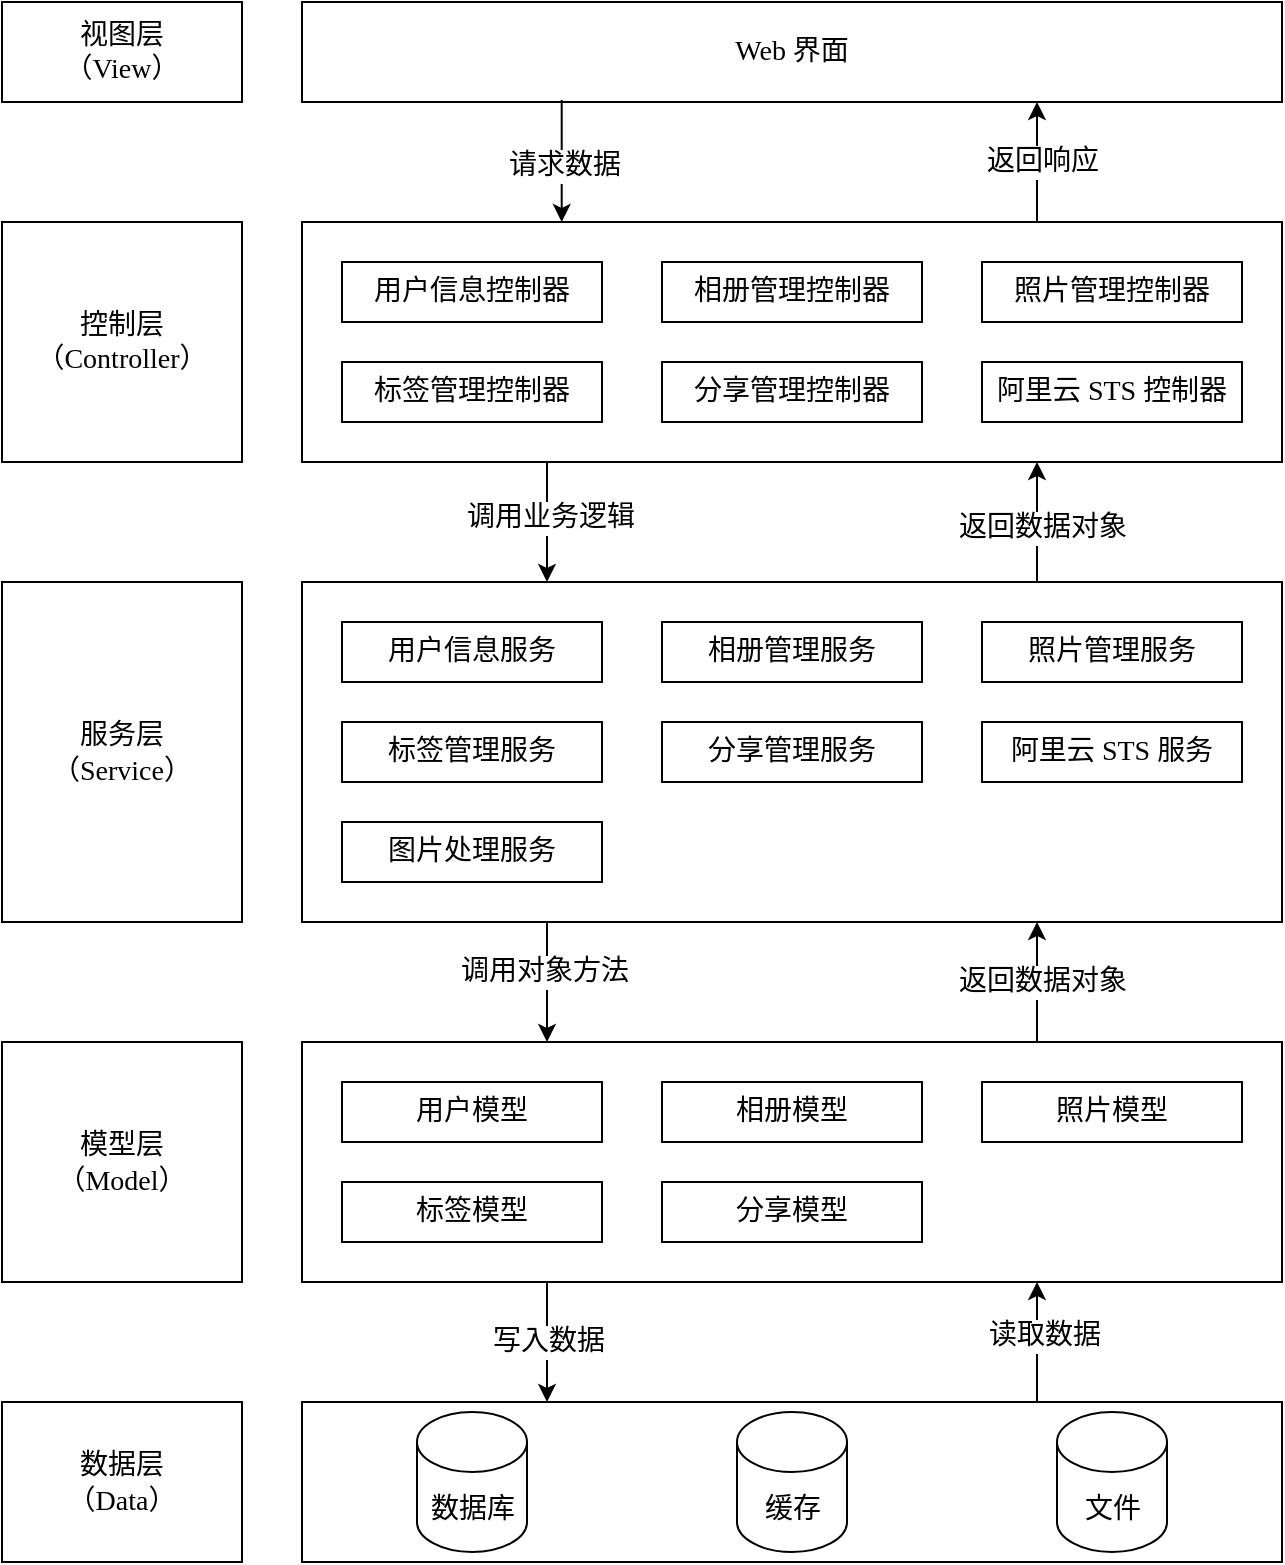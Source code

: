 <mxfile version="21.2.9" type="github">
  <diagram name="Page-1" id="wQUGXdMJ6Q_dD7qGj5Qh">
    <mxGraphModel dx="1026" dy="599" grid="1" gridSize="10" guides="1" tooltips="1" connect="1" arrows="1" fold="1" page="0" pageScale="1" pageWidth="850" pageHeight="1100" math="0" shadow="0">
      <root>
        <mxCell id="0" />
        <mxCell id="1" parent="0" />
        <mxCell id="BIzshJUT_aMa5dCBa4wF-1" value="&lt;font style=&quot;font-size: 14px;&quot; face=&quot;宋体&quot;&gt;视图层&lt;br&gt;（&lt;/font&gt;&lt;font face=&quot;Times New Roman&quot; style=&quot;font-size: 14px;&quot;&gt;View&lt;/font&gt;&lt;font style=&quot;font-size: 14px;&quot; face=&quot;宋体&quot;&gt;）&lt;/font&gt;" style="rounded=0;whiteSpace=wrap;html=1;" vertex="1" parent="1">
          <mxGeometry x="40" y="40" width="120" height="50" as="geometry" />
        </mxCell>
        <mxCell id="BIzshJUT_aMa5dCBa4wF-3" value="&lt;font style=&quot;font-size: 14px;&quot; face=&quot;Times New Roman&quot;&gt;Web&lt;/font&gt; &lt;font face=&quot;宋体&quot; style=&quot;font-size: 14px;&quot;&gt;界面&lt;/font&gt;" style="rounded=0;whiteSpace=wrap;html=1;" vertex="1" parent="1">
          <mxGeometry x="190" y="40" width="490" height="50" as="geometry" />
        </mxCell>
        <mxCell id="BIzshJUT_aMa5dCBa4wF-10" value="&lt;font style=&quot;font-size: 14px;&quot; face=&quot;宋体&quot;&gt;控制层（&lt;/font&gt;&lt;font face=&quot;Times New Roman&quot; style=&quot;font-size: 14px;&quot;&gt;Controller&lt;/font&gt;&lt;font style=&quot;font-size: 14px;&quot; face=&quot;宋体&quot;&gt;）&lt;/font&gt;" style="rounded=0;whiteSpace=wrap;html=1;" vertex="1" parent="1">
          <mxGeometry x="40" y="150" width="120" height="120" as="geometry" />
        </mxCell>
        <mxCell id="BIzshJUT_aMa5dCBa4wF-67" style="edgeStyle=orthogonalEdgeStyle;rounded=0;orthogonalLoop=1;jettySize=auto;html=1;exitX=0.25;exitY=1;exitDx=0;exitDy=0;entryX=0.25;entryY=0;entryDx=0;entryDy=0;" edge="1" parent="1" source="BIzshJUT_aMa5dCBa4wF-11" target="BIzshJUT_aMa5dCBa4wF-39">
          <mxGeometry relative="1" as="geometry" />
        </mxCell>
        <mxCell id="BIzshJUT_aMa5dCBa4wF-68" value="&lt;font face=&quot;宋体&quot; style=&quot;font-size: 14px;&quot;&gt;调用业务逻辑&lt;/font&gt;" style="edgeLabel;html=1;align=center;verticalAlign=middle;resizable=0;points=[];" vertex="1" connectable="0" parent="BIzshJUT_aMa5dCBa4wF-67">
          <mxGeometry x="-0.067" relative="1" as="geometry">
            <mxPoint x="1" as="offset" />
          </mxGeometry>
        </mxCell>
        <mxCell id="BIzshJUT_aMa5dCBa4wF-11" value="" style="rounded=0;whiteSpace=wrap;html=1;" vertex="1" parent="1">
          <mxGeometry x="190" y="150" width="490" height="120" as="geometry" />
        </mxCell>
        <mxCell id="BIzshJUT_aMa5dCBa4wF-19" value="&lt;span style=&quot;font-size: 14px;&quot;&gt;&lt;font face=&quot;宋体&quot;&gt;数据层&lt;br&gt;（&lt;/font&gt;&lt;font face=&quot;Times New Roman&quot;&gt;Data&lt;/font&gt;&lt;font face=&quot;宋体&quot;&gt;）&lt;/font&gt;&lt;/span&gt;" style="rounded=0;whiteSpace=wrap;html=1;" vertex="1" parent="1">
          <mxGeometry x="40" y="740" width="120" height="80" as="geometry" />
        </mxCell>
        <mxCell id="BIzshJUT_aMa5dCBa4wF-77" style="edgeStyle=orthogonalEdgeStyle;rounded=0;orthogonalLoop=1;jettySize=auto;html=1;exitX=0.75;exitY=0;exitDx=0;exitDy=0;entryX=0.75;entryY=1;entryDx=0;entryDy=0;" edge="1" parent="1" source="BIzshJUT_aMa5dCBa4wF-20" target="BIzshJUT_aMa5dCBa4wF-55">
          <mxGeometry relative="1" as="geometry" />
        </mxCell>
        <mxCell id="BIzshJUT_aMa5dCBa4wF-78" value="&lt;font face=&quot;宋体&quot; style=&quot;font-size: 14px;&quot;&gt;读取数据&lt;/font&gt;" style="edgeLabel;html=1;align=center;verticalAlign=middle;resizable=0;points=[];" vertex="1" connectable="0" parent="BIzshJUT_aMa5dCBa4wF-77">
          <mxGeometry x="0.1" y="-2" relative="1" as="geometry">
            <mxPoint x="1" as="offset" />
          </mxGeometry>
        </mxCell>
        <mxCell id="BIzshJUT_aMa5dCBa4wF-20" value="" style="rounded=0;whiteSpace=wrap;html=1;" vertex="1" parent="1">
          <mxGeometry x="190" y="740" width="490" height="80" as="geometry" />
        </mxCell>
        <mxCell id="BIzshJUT_aMa5dCBa4wF-25" value="&lt;span style=&quot;font-size: 14px;&quot;&gt;&lt;font face=&quot;宋体&quot;&gt;数据库&lt;/font&gt;&lt;/span&gt;" style="shape=cylinder3;whiteSpace=wrap;html=1;boundedLbl=1;backgroundOutline=1;size=15;" vertex="1" parent="1">
          <mxGeometry x="247.5" y="745" width="55" height="70" as="geometry" />
        </mxCell>
        <mxCell id="BIzshJUT_aMa5dCBa4wF-30" value="&lt;font style=&quot;font-size: 14px;&quot; face=&quot;宋体&quot;&gt;用户信息控制器&lt;/font&gt;" style="rounded=0;whiteSpace=wrap;html=1;" vertex="1" parent="1">
          <mxGeometry x="210" y="170" width="130" height="30" as="geometry" />
        </mxCell>
        <mxCell id="BIzshJUT_aMa5dCBa4wF-34" value="&lt;font style=&quot;font-size: 14px;&quot; face=&quot;宋体&quot;&gt;相册管理控制器&lt;/font&gt;" style="rounded=0;whiteSpace=wrap;html=1;" vertex="1" parent="1">
          <mxGeometry x="370" y="170" width="130" height="30" as="geometry" />
        </mxCell>
        <mxCell id="BIzshJUT_aMa5dCBa4wF-35" value="&lt;font style=&quot;font-size: 14px;&quot; face=&quot;宋体&quot;&gt;照片管理控制器&lt;/font&gt;" style="rounded=0;whiteSpace=wrap;html=1;" vertex="1" parent="1">
          <mxGeometry x="530" y="170" width="130" height="30" as="geometry" />
        </mxCell>
        <mxCell id="BIzshJUT_aMa5dCBa4wF-36" value="&lt;font style=&quot;font-size: 14px;&quot; face=&quot;宋体&quot;&gt;标签管理控制器&lt;/font&gt;" style="rounded=0;whiteSpace=wrap;html=1;" vertex="1" parent="1">
          <mxGeometry x="210" y="220" width="130" height="30" as="geometry" />
        </mxCell>
        <mxCell id="BIzshJUT_aMa5dCBa4wF-37" value="&lt;font style=&quot;font-size: 14px;&quot; face=&quot;宋体&quot;&gt;分享管理控制器&lt;/font&gt;" style="rounded=0;whiteSpace=wrap;html=1;" vertex="1" parent="1">
          <mxGeometry x="370" y="220" width="130" height="30" as="geometry" />
        </mxCell>
        <mxCell id="BIzshJUT_aMa5dCBa4wF-38" value="&lt;span style=&quot;font-size: 14px;&quot;&gt;&lt;font face=&quot;宋体&quot;&gt;服务层&lt;br&gt;（&lt;/font&gt;&lt;font face=&quot;Times New Roman&quot;&gt;Service&lt;/font&gt;&lt;font face=&quot;宋体&quot;&gt;）&lt;/font&gt;&lt;/span&gt;" style="rounded=0;whiteSpace=wrap;html=1;" vertex="1" parent="1">
          <mxGeometry x="40" y="330" width="120" height="170" as="geometry" />
        </mxCell>
        <mxCell id="BIzshJUT_aMa5dCBa4wF-69" style="edgeStyle=orthogonalEdgeStyle;rounded=0;orthogonalLoop=1;jettySize=auto;html=1;exitX=0.75;exitY=0;exitDx=0;exitDy=0;entryX=0.75;entryY=1;entryDx=0;entryDy=0;" edge="1" parent="1" source="BIzshJUT_aMa5dCBa4wF-39" target="BIzshJUT_aMa5dCBa4wF-11">
          <mxGeometry relative="1" as="geometry" />
        </mxCell>
        <mxCell id="BIzshJUT_aMa5dCBa4wF-70" value="&lt;font style=&quot;font-size: 14px;&quot; face=&quot;宋体&quot;&gt;返回数据对象&lt;/font&gt;" style="edgeLabel;html=1;align=center;verticalAlign=middle;resizable=0;points=[];" vertex="1" connectable="0" parent="BIzshJUT_aMa5dCBa4wF-69">
          <mxGeometry x="-0.1" y="-1" relative="1" as="geometry">
            <mxPoint x="1" as="offset" />
          </mxGeometry>
        </mxCell>
        <mxCell id="BIzshJUT_aMa5dCBa4wF-71" style="edgeStyle=orthogonalEdgeStyle;rounded=0;orthogonalLoop=1;jettySize=auto;html=1;exitX=0.25;exitY=1;exitDx=0;exitDy=0;entryX=0.25;entryY=0;entryDx=0;entryDy=0;" edge="1" parent="1" source="BIzshJUT_aMa5dCBa4wF-39" target="BIzshJUT_aMa5dCBa4wF-55">
          <mxGeometry relative="1" as="geometry" />
        </mxCell>
        <mxCell id="BIzshJUT_aMa5dCBa4wF-72" value="&lt;font style=&quot;font-size: 14px;&quot; face=&quot;宋体&quot;&gt;调用对象方法&lt;/font&gt;" style="edgeLabel;html=1;align=center;verticalAlign=middle;resizable=0;points=[];" vertex="1" connectable="0" parent="BIzshJUT_aMa5dCBa4wF-71">
          <mxGeometry x="-0.167" y="-2" relative="1" as="geometry">
            <mxPoint as="offset" />
          </mxGeometry>
        </mxCell>
        <mxCell id="BIzshJUT_aMa5dCBa4wF-39" value="" style="rounded=0;whiteSpace=wrap;html=1;" vertex="1" parent="1">
          <mxGeometry x="190" y="330" width="490" height="170" as="geometry" />
        </mxCell>
        <mxCell id="BIzshJUT_aMa5dCBa4wF-42" value="&lt;font style=&quot;font-size: 14px;&quot; face=&quot;宋体&quot;&gt;用户信息服务&lt;/font&gt;" style="rounded=0;whiteSpace=wrap;html=1;" vertex="1" parent="1">
          <mxGeometry x="210" y="350" width="130" height="30" as="geometry" />
        </mxCell>
        <mxCell id="BIzshJUT_aMa5dCBa4wF-43" value="&lt;font style=&quot;font-size: 14px;&quot; face=&quot;宋体&quot;&gt;相册管理服务&lt;/font&gt;" style="rounded=0;whiteSpace=wrap;html=1;" vertex="1" parent="1">
          <mxGeometry x="370" y="350" width="130" height="30" as="geometry" />
        </mxCell>
        <mxCell id="BIzshJUT_aMa5dCBa4wF-44" value="&lt;font style=&quot;font-size: 14px;&quot; face=&quot;宋体&quot;&gt;照片管理服务&lt;/font&gt;" style="rounded=0;whiteSpace=wrap;html=1;" vertex="1" parent="1">
          <mxGeometry x="530" y="350" width="130" height="30" as="geometry" />
        </mxCell>
        <mxCell id="BIzshJUT_aMa5dCBa4wF-45" value="&lt;font style=&quot;font-size: 14px;&quot; face=&quot;宋体&quot;&gt;标签管理服务&lt;/font&gt;" style="rounded=0;whiteSpace=wrap;html=1;" vertex="1" parent="1">
          <mxGeometry x="210" y="400" width="130" height="30" as="geometry" />
        </mxCell>
        <mxCell id="BIzshJUT_aMa5dCBa4wF-46" value="&lt;font style=&quot;font-size: 14px;&quot; face=&quot;宋体&quot;&gt;分享管理服务&lt;/font&gt;" style="rounded=0;whiteSpace=wrap;html=1;" vertex="1" parent="1">
          <mxGeometry x="370" y="400" width="130" height="30" as="geometry" />
        </mxCell>
        <mxCell id="BIzshJUT_aMa5dCBa4wF-47" value="&lt;font style=&quot;font-size: 14px;&quot; face=&quot;宋体&quot;&gt;阿里云 &lt;/font&gt;&lt;font face=&quot;Times New Roman&quot; style=&quot;font-size: 14px;&quot;&gt;STS&lt;/font&gt;&lt;font style=&quot;font-size: 14px;&quot; face=&quot;宋体&quot;&gt; 服务&lt;/font&gt;" style="rounded=0;whiteSpace=wrap;html=1;" vertex="1" parent="1">
          <mxGeometry x="530" y="400" width="130" height="30" as="geometry" />
        </mxCell>
        <mxCell id="BIzshJUT_aMa5dCBa4wF-49" value="&lt;font style=&quot;font-size: 14px;&quot; face=&quot;宋体&quot;&gt;图片处理服务&lt;/font&gt;" style="rounded=0;whiteSpace=wrap;html=1;" vertex="1" parent="1">
          <mxGeometry x="210" y="450" width="130" height="30" as="geometry" />
        </mxCell>
        <mxCell id="BIzshJUT_aMa5dCBa4wF-51" value="&lt;font style=&quot;border-color: var(--border-color); font-size: 14px;&quot; face=&quot;宋体&quot;&gt;阿里云&amp;nbsp;&lt;/font&gt;&lt;font style=&quot;border-color: var(--border-color); font-size: 14px;&quot; face=&quot;Times New Roman&quot;&gt;STS&lt;/font&gt;&lt;font style=&quot;border-color: var(--border-color); font-size: 14px;&quot; face=&quot;宋体&quot;&gt;&amp;nbsp;控制器&lt;/font&gt;" style="rounded=0;whiteSpace=wrap;html=1;" vertex="1" parent="1">
          <mxGeometry x="530" y="220" width="130" height="30" as="geometry" />
        </mxCell>
        <mxCell id="BIzshJUT_aMa5dCBa4wF-52" value="&lt;span style=&quot;font-size: 14px;&quot;&gt;&lt;font face=&quot;宋体&quot;&gt;缓存&lt;/font&gt;&lt;/span&gt;" style="shape=cylinder3;whiteSpace=wrap;html=1;boundedLbl=1;backgroundOutline=1;size=15;" vertex="1" parent="1">
          <mxGeometry x="407.5" y="745" width="55" height="70" as="geometry" />
        </mxCell>
        <mxCell id="BIzshJUT_aMa5dCBa4wF-53" value="&lt;span style=&quot;font-size: 14px;&quot;&gt;&lt;font face=&quot;宋体&quot;&gt;文件&lt;/font&gt;&lt;/span&gt;" style="shape=cylinder3;whiteSpace=wrap;html=1;boundedLbl=1;backgroundOutline=1;size=15;" vertex="1" parent="1">
          <mxGeometry x="567.5" y="745" width="55" height="70" as="geometry" />
        </mxCell>
        <mxCell id="BIzshJUT_aMa5dCBa4wF-54" value="&lt;span style=&quot;font-size: 14px;&quot;&gt;&lt;font face=&quot;宋体&quot;&gt;模型层&lt;br&gt;（&lt;/font&gt;&lt;font face=&quot;Times New Roman&quot;&gt;Model&lt;/font&gt;&lt;font face=&quot;宋体&quot;&gt;）&lt;/font&gt;&lt;/span&gt;" style="rounded=0;whiteSpace=wrap;html=1;" vertex="1" parent="1">
          <mxGeometry x="40" y="560" width="120" height="120" as="geometry" />
        </mxCell>
        <mxCell id="BIzshJUT_aMa5dCBa4wF-73" style="edgeStyle=orthogonalEdgeStyle;rounded=0;orthogonalLoop=1;jettySize=auto;html=1;exitX=0.75;exitY=0;exitDx=0;exitDy=0;entryX=0.75;entryY=1;entryDx=0;entryDy=0;" edge="1" parent="1" source="BIzshJUT_aMa5dCBa4wF-55" target="BIzshJUT_aMa5dCBa4wF-39">
          <mxGeometry relative="1" as="geometry" />
        </mxCell>
        <mxCell id="BIzshJUT_aMa5dCBa4wF-74" value="&lt;font face=&quot;宋体&quot; style=&quot;font-size: 14px;&quot;&gt;返回数据对象&lt;/font&gt;" style="edgeLabel;html=1;align=center;verticalAlign=middle;resizable=0;points=[];" vertex="1" connectable="0" parent="BIzshJUT_aMa5dCBa4wF-73">
          <mxGeometry y="-1" relative="1" as="geometry">
            <mxPoint x="1" as="offset" />
          </mxGeometry>
        </mxCell>
        <mxCell id="BIzshJUT_aMa5dCBa4wF-75" value="&lt;font style=&quot;font-size: 14px;&quot; face=&quot;宋体&quot;&gt;写入数据&lt;/font&gt;" style="edgeStyle=orthogonalEdgeStyle;rounded=0;orthogonalLoop=1;jettySize=auto;html=1;exitX=0.25;exitY=1;exitDx=0;exitDy=0;entryX=0.25;entryY=0;entryDx=0;entryDy=0;" edge="1" parent="1" source="BIzshJUT_aMa5dCBa4wF-55" target="BIzshJUT_aMa5dCBa4wF-20">
          <mxGeometry relative="1" as="geometry" />
        </mxCell>
        <mxCell id="BIzshJUT_aMa5dCBa4wF-55" value="" style="rounded=0;whiteSpace=wrap;html=1;" vertex="1" parent="1">
          <mxGeometry x="190" y="560" width="490" height="120" as="geometry" />
        </mxCell>
        <mxCell id="BIzshJUT_aMa5dCBa4wF-56" value="&lt;font style=&quot;font-size: 14px;&quot; face=&quot;宋体&quot;&gt;用户模型&lt;/font&gt;" style="rounded=0;whiteSpace=wrap;html=1;" vertex="1" parent="1">
          <mxGeometry x="210" y="580" width="130" height="30" as="geometry" />
        </mxCell>
        <mxCell id="BIzshJUT_aMa5dCBa4wF-57" value="&lt;font style=&quot;font-size: 14px;&quot; face=&quot;宋体&quot;&gt;相册模型&lt;/font&gt;" style="rounded=0;whiteSpace=wrap;html=1;" vertex="1" parent="1">
          <mxGeometry x="370" y="580" width="130" height="30" as="geometry" />
        </mxCell>
        <mxCell id="BIzshJUT_aMa5dCBa4wF-58" value="&lt;font style=&quot;font-size: 14px;&quot; face=&quot;宋体&quot;&gt;照片模型&lt;/font&gt;" style="rounded=0;whiteSpace=wrap;html=1;" vertex="1" parent="1">
          <mxGeometry x="530" y="580" width="130" height="30" as="geometry" />
        </mxCell>
        <mxCell id="BIzshJUT_aMa5dCBa4wF-59" value="&lt;font style=&quot;font-size: 14px;&quot; face=&quot;宋体&quot;&gt;标签模型&lt;/font&gt;" style="rounded=0;whiteSpace=wrap;html=1;" vertex="1" parent="1">
          <mxGeometry x="210" y="630" width="130" height="30" as="geometry" />
        </mxCell>
        <mxCell id="BIzshJUT_aMa5dCBa4wF-60" value="&lt;font style=&quot;font-size: 14px;&quot; face=&quot;宋体&quot;&gt;分享模型&lt;/font&gt;" style="rounded=0;whiteSpace=wrap;html=1;" vertex="1" parent="1">
          <mxGeometry x="370" y="630" width="130" height="30" as="geometry" />
        </mxCell>
        <mxCell id="BIzshJUT_aMa5dCBa4wF-63" value="" style="endArrow=classic;html=1;rounded=0;entryX=0.265;entryY=0;entryDx=0;entryDy=0;exitX=0.265;exitY=0.98;exitDx=0;exitDy=0;exitPerimeter=0;entryPerimeter=0;" edge="1" parent="1" source="BIzshJUT_aMa5dCBa4wF-3" target="BIzshJUT_aMa5dCBa4wF-11">
          <mxGeometry width="50" height="50" relative="1" as="geometry">
            <mxPoint x="323" y="90" as="sourcePoint" />
            <mxPoint x="323" y="140" as="targetPoint" />
            <Array as="points" />
          </mxGeometry>
        </mxCell>
        <mxCell id="BIzshJUT_aMa5dCBa4wF-64" value="&lt;font face=&quot;宋体&quot;&gt;&lt;span style=&quot;font-size: 14px;&quot;&gt;请求数据&lt;/span&gt;&lt;/font&gt;" style="edgeLabel;html=1;align=center;verticalAlign=middle;resizable=0;points=[];" vertex="1" connectable="0" parent="BIzshJUT_aMa5dCBa4wF-63">
          <mxGeometry x="0.471" y="1" relative="1" as="geometry">
            <mxPoint y="-12" as="offset" />
          </mxGeometry>
        </mxCell>
        <mxCell id="BIzshJUT_aMa5dCBa4wF-65" value="" style="endArrow=classic;html=1;rounded=0;exitX=0.75;exitY=0;exitDx=0;exitDy=0;entryX=0.75;entryY=1;entryDx=0;entryDy=0;" edge="1" parent="1" source="BIzshJUT_aMa5dCBa4wF-11" target="BIzshJUT_aMa5dCBa4wF-3">
          <mxGeometry width="50" height="50" relative="1" as="geometry">
            <mxPoint x="380" y="260" as="sourcePoint" />
            <mxPoint x="430" y="210" as="targetPoint" />
          </mxGeometry>
        </mxCell>
        <mxCell id="BIzshJUT_aMa5dCBa4wF-66" value="&lt;font face=&quot;宋体&quot; style=&quot;font-size: 14px;&quot;&gt;返回响应&lt;/font&gt;" style="edgeLabel;html=1;align=center;verticalAlign=middle;resizable=0;points=[];" vertex="1" connectable="0" parent="BIzshJUT_aMa5dCBa4wF-65">
          <mxGeometry x="0.111" y="-1" relative="1" as="geometry">
            <mxPoint x="1" y="3" as="offset" />
          </mxGeometry>
        </mxCell>
      </root>
    </mxGraphModel>
  </diagram>
</mxfile>
